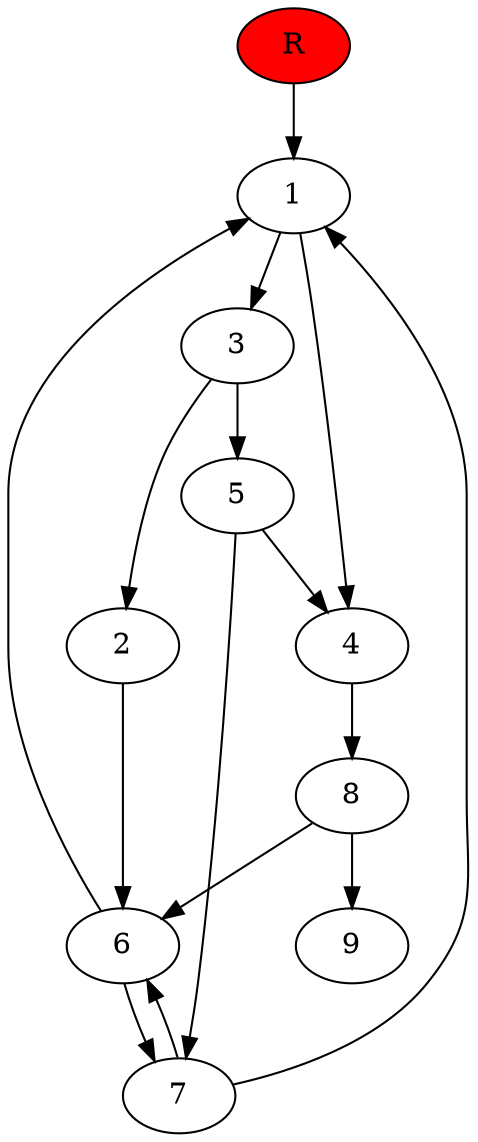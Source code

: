 digraph prb8635 {
	1
	2
	3
	4
	5
	6
	7
	8
	R [fillcolor="#ff0000" style=filled]
	1 -> 3
	1 -> 4
	2 -> 6
	3 -> 2
	3 -> 5
	4 -> 8
	5 -> 4
	5 -> 7
	6 -> 1
	6 -> 7
	7 -> 1
	7 -> 6
	8 -> 6
	8 -> 9
	R -> 1
}
